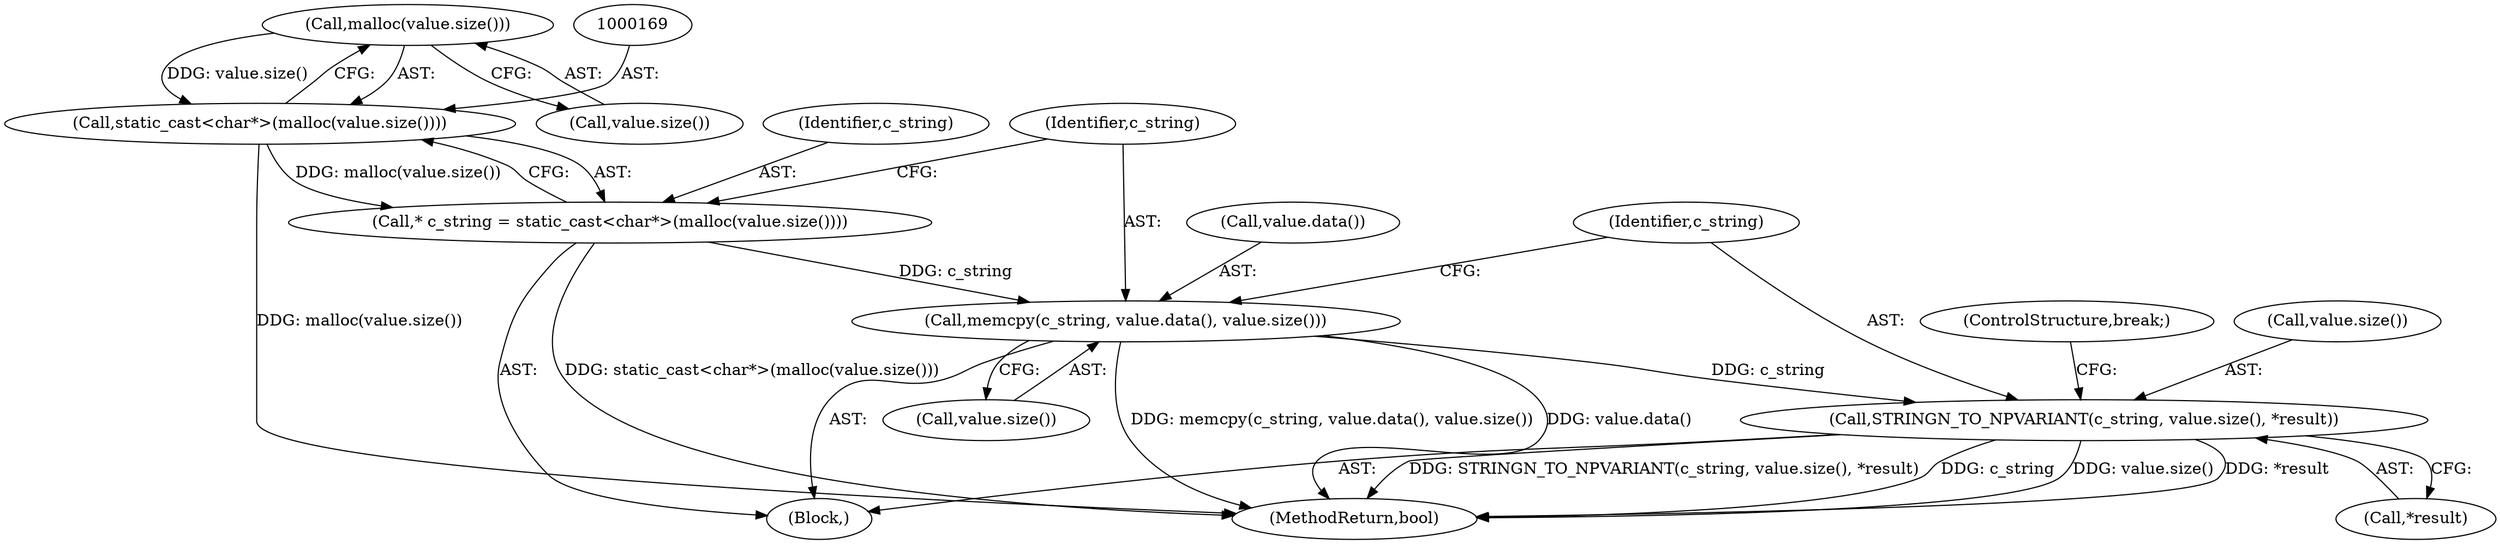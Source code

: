 digraph "0_Chrome_bf04ad0dae9f4f479f90fd2b38f634ffbaf434b4@API" {
"1000170" [label="(Call,malloc(value.size()))"];
"1000168" [label="(Call,static_cast<char*>(malloc(value.size())))"];
"1000166" [label="(Call,* c_string = static_cast<char*>(malloc(value.size())))"];
"1000172" [label="(Call,memcpy(c_string, value.data(), value.size()))"];
"1000176" [label="(Call,STRINGN_TO_NPVARIANT(c_string, value.size(), *result))"];
"1000175" [label="(Call,value.size())"];
"1000176" [label="(Call,STRINGN_TO_NPVARIANT(c_string, value.size(), *result))"];
"1000177" [label="(Identifier,c_string)"];
"1000172" [label="(Call,memcpy(c_string, value.data(), value.size()))"];
"1000150" [label="(Block,)"];
"1000171" [label="(Call,value.size())"];
"1000166" [label="(Call,* c_string = static_cast<char*>(malloc(value.size())))"];
"1000181" [label="(ControlStructure,break;)"];
"1000208" [label="(MethodReturn,bool)"];
"1000168" [label="(Call,static_cast<char*>(malloc(value.size())))"];
"1000174" [label="(Call,value.data())"];
"1000179" [label="(Call,*result)"];
"1000178" [label="(Call,value.size())"];
"1000173" [label="(Identifier,c_string)"];
"1000167" [label="(Identifier,c_string)"];
"1000170" [label="(Call,malloc(value.size()))"];
"1000170" -> "1000168"  [label="AST: "];
"1000170" -> "1000171"  [label="CFG: "];
"1000171" -> "1000170"  [label="AST: "];
"1000168" -> "1000170"  [label="CFG: "];
"1000170" -> "1000168"  [label="DDG: value.size()"];
"1000168" -> "1000166"  [label="AST: "];
"1000169" -> "1000168"  [label="AST: "];
"1000166" -> "1000168"  [label="CFG: "];
"1000168" -> "1000208"  [label="DDG: malloc(value.size())"];
"1000168" -> "1000166"  [label="DDG: malloc(value.size())"];
"1000166" -> "1000150"  [label="AST: "];
"1000167" -> "1000166"  [label="AST: "];
"1000173" -> "1000166"  [label="CFG: "];
"1000166" -> "1000208"  [label="DDG: static_cast<char*>(malloc(value.size()))"];
"1000166" -> "1000172"  [label="DDG: c_string"];
"1000172" -> "1000150"  [label="AST: "];
"1000172" -> "1000175"  [label="CFG: "];
"1000173" -> "1000172"  [label="AST: "];
"1000174" -> "1000172"  [label="AST: "];
"1000175" -> "1000172"  [label="AST: "];
"1000177" -> "1000172"  [label="CFG: "];
"1000172" -> "1000208"  [label="DDG: value.data()"];
"1000172" -> "1000208"  [label="DDG: memcpy(c_string, value.data(), value.size())"];
"1000172" -> "1000176"  [label="DDG: c_string"];
"1000176" -> "1000150"  [label="AST: "];
"1000176" -> "1000179"  [label="CFG: "];
"1000177" -> "1000176"  [label="AST: "];
"1000178" -> "1000176"  [label="AST: "];
"1000179" -> "1000176"  [label="AST: "];
"1000181" -> "1000176"  [label="CFG: "];
"1000176" -> "1000208"  [label="DDG: value.size()"];
"1000176" -> "1000208"  [label="DDG: *result"];
"1000176" -> "1000208"  [label="DDG: STRINGN_TO_NPVARIANT(c_string, value.size(), *result)"];
"1000176" -> "1000208"  [label="DDG: c_string"];
}
